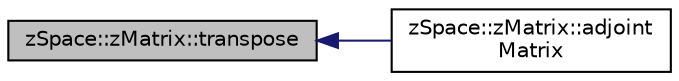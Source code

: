 digraph "zSpace::zMatrix::transpose"
{
  edge [fontname="Helvetica",fontsize="10",labelfontname="Helvetica",labelfontsize="10"];
  node [fontname="Helvetica",fontsize="10",shape=record];
  rankdir="LR";
  Node146 [label="zSpace::zMatrix::transpose",height=0.2,width=0.4,color="black", fillcolor="grey75", style="filled", fontcolor="black"];
  Node146 -> Node147 [dir="back",color="midnightblue",fontsize="10",style="solid",fontname="Helvetica"];
  Node147 [label="zSpace::zMatrix::adjoint\lMatrix",height=0.2,width=0.4,color="black", fillcolor="white", style="filled",URL="$classz_space_1_1z_matrix.html#a59e488437e8079ec819bbea68528ca7e",tooltip="This method returns the adjoint matrix of the input square matrix. "];
}
